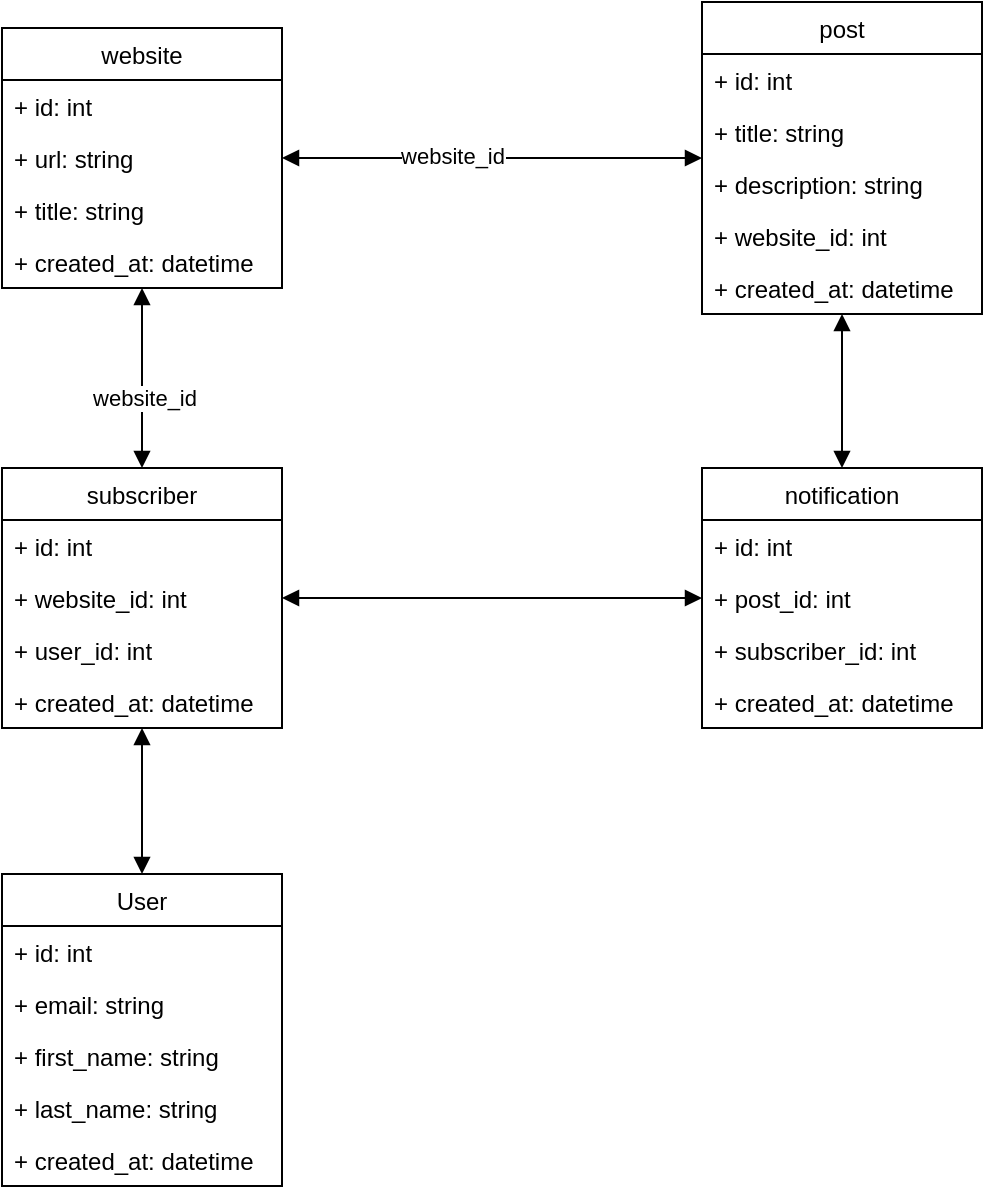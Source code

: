 <mxfile version="20.2.3" type="device"><diagram id="9Jolle7zsJ_77y89-e4t" name="Page-1"><mxGraphModel dx="2062" dy="1217" grid="1" gridSize="10" guides="1" tooltips="1" connect="1" arrows="1" fold="1" page="1" pageScale="1" pageWidth="827" pageHeight="1169" math="0" shadow="0"><root><mxCell id="0"/><mxCell id="1" parent="0"/><mxCell id="-_HY_XK2ZcNqljR3L-3T-1" value="website" style="swimlane;fontStyle=0;childLayout=stackLayout;horizontal=1;startSize=26;fillColor=none;horizontalStack=0;resizeParent=1;resizeParentMax=0;resizeLast=0;collapsible=1;marginBottom=0;" vertex="1" parent="1"><mxGeometry x="100" y="437" width="140" height="130" as="geometry"/></mxCell><mxCell id="-_HY_XK2ZcNqljR3L-3T-2" value="+ id: int" style="text;strokeColor=none;fillColor=none;align=left;verticalAlign=top;spacingLeft=4;spacingRight=4;overflow=hidden;rotatable=0;points=[[0,0.5],[1,0.5]];portConstraint=eastwest;" vertex="1" parent="-_HY_XK2ZcNqljR3L-3T-1"><mxGeometry y="26" width="140" height="26" as="geometry"/></mxCell><mxCell id="-_HY_XK2ZcNqljR3L-3T-3" value="+ url: string" style="text;strokeColor=none;fillColor=none;align=left;verticalAlign=top;spacingLeft=4;spacingRight=4;overflow=hidden;rotatable=0;points=[[0,0.5],[1,0.5]];portConstraint=eastwest;" vertex="1" parent="-_HY_XK2ZcNqljR3L-3T-1"><mxGeometry y="52" width="140" height="26" as="geometry"/></mxCell><mxCell id="-_HY_XK2ZcNqljR3L-3T-4" value="+ title: string" style="text;strokeColor=none;fillColor=none;align=left;verticalAlign=top;spacingLeft=4;spacingRight=4;overflow=hidden;rotatable=0;points=[[0,0.5],[1,0.5]];portConstraint=eastwest;" vertex="1" parent="-_HY_XK2ZcNqljR3L-3T-1"><mxGeometry y="78" width="140" height="26" as="geometry"/></mxCell><mxCell id="-_HY_XK2ZcNqljR3L-3T-41" value="+ created_at: datetime" style="text;strokeColor=none;fillColor=none;align=left;verticalAlign=top;spacingLeft=4;spacingRight=4;overflow=hidden;rotatable=0;points=[[0,0.5],[1,0.5]];portConstraint=eastwest;" vertex="1" parent="-_HY_XK2ZcNqljR3L-3T-1"><mxGeometry y="104" width="140" height="26" as="geometry"/></mxCell><mxCell id="-_HY_XK2ZcNqljR3L-3T-5" value="post" style="swimlane;fontStyle=0;childLayout=stackLayout;horizontal=1;startSize=26;fillColor=none;horizontalStack=0;resizeParent=1;resizeParentMax=0;resizeLast=0;collapsible=1;marginBottom=0;" vertex="1" parent="1"><mxGeometry x="450" y="424" width="140" height="156" as="geometry"/></mxCell><mxCell id="-_HY_XK2ZcNqljR3L-3T-6" value="+ id: int" style="text;strokeColor=none;fillColor=none;align=left;verticalAlign=top;spacingLeft=4;spacingRight=4;overflow=hidden;rotatable=0;points=[[0,0.5],[1,0.5]];portConstraint=eastwest;" vertex="1" parent="-_HY_XK2ZcNqljR3L-3T-5"><mxGeometry y="26" width="140" height="26" as="geometry"/></mxCell><mxCell id="-_HY_XK2ZcNqljR3L-3T-7" value="+ title: string" style="text;strokeColor=none;fillColor=none;align=left;verticalAlign=top;spacingLeft=4;spacingRight=4;overflow=hidden;rotatable=0;points=[[0,0.5],[1,0.5]];portConstraint=eastwest;" vertex="1" parent="-_HY_XK2ZcNqljR3L-3T-5"><mxGeometry y="52" width="140" height="26" as="geometry"/></mxCell><mxCell id="-_HY_XK2ZcNqljR3L-3T-8" value="+ description: string" style="text;strokeColor=none;fillColor=none;align=left;verticalAlign=top;spacingLeft=4;spacingRight=4;overflow=hidden;rotatable=0;points=[[0,0.5],[1,0.5]];portConstraint=eastwest;" vertex="1" parent="-_HY_XK2ZcNqljR3L-3T-5"><mxGeometry y="78" width="140" height="26" as="geometry"/></mxCell><mxCell id="-_HY_XK2ZcNqljR3L-3T-13" value="+ website_id: int" style="text;strokeColor=none;fillColor=none;align=left;verticalAlign=top;spacingLeft=4;spacingRight=4;overflow=hidden;rotatable=0;points=[[0,0.5],[1,0.5]];portConstraint=eastwest;" vertex="1" parent="-_HY_XK2ZcNqljR3L-3T-5"><mxGeometry y="104" width="140" height="26" as="geometry"/></mxCell><mxCell id="-_HY_XK2ZcNqljR3L-3T-40" value="+ created_at: datetime" style="text;strokeColor=none;fillColor=none;align=left;verticalAlign=top;spacingLeft=4;spacingRight=4;overflow=hidden;rotatable=0;points=[[0,0.5],[1,0.5]];portConstraint=eastwest;" vertex="1" parent="-_HY_XK2ZcNqljR3L-3T-5"><mxGeometry y="130" width="140" height="26" as="geometry"/></mxCell><mxCell id="-_HY_XK2ZcNqljR3L-3T-15" value="subscriber" style="swimlane;fontStyle=0;childLayout=stackLayout;horizontal=1;startSize=26;fillColor=none;horizontalStack=0;resizeParent=1;resizeParentMax=0;resizeLast=0;collapsible=1;marginBottom=0;" vertex="1" parent="1"><mxGeometry x="100" y="657" width="140" height="130" as="geometry"/></mxCell><mxCell id="-_HY_XK2ZcNqljR3L-3T-16" value="+ id: int" style="text;strokeColor=none;fillColor=none;align=left;verticalAlign=top;spacingLeft=4;spacingRight=4;overflow=hidden;rotatable=0;points=[[0,0.5],[1,0.5]];portConstraint=eastwest;" vertex="1" parent="-_HY_XK2ZcNqljR3L-3T-15"><mxGeometry y="26" width="140" height="26" as="geometry"/></mxCell><mxCell id="-_HY_XK2ZcNqljR3L-3T-17" value="+ website_id: int" style="text;strokeColor=none;fillColor=none;align=left;verticalAlign=top;spacingLeft=4;spacingRight=4;overflow=hidden;rotatable=0;points=[[0,0.5],[1,0.5]];portConstraint=eastwest;" vertex="1" parent="-_HY_XK2ZcNqljR3L-3T-15"><mxGeometry y="52" width="140" height="26" as="geometry"/></mxCell><mxCell id="-_HY_XK2ZcNqljR3L-3T-18" value="+ user_id: int" style="text;strokeColor=none;fillColor=none;align=left;verticalAlign=top;spacingLeft=4;spacingRight=4;overflow=hidden;rotatable=0;points=[[0,0.5],[1,0.5]];portConstraint=eastwest;" vertex="1" parent="-_HY_XK2ZcNqljR3L-3T-15"><mxGeometry y="78" width="140" height="26" as="geometry"/></mxCell><mxCell id="-_HY_XK2ZcNqljR3L-3T-42" value="+ created_at: datetime" style="text;strokeColor=none;fillColor=none;align=left;verticalAlign=top;spacingLeft=4;spacingRight=4;overflow=hidden;rotatable=0;points=[[0,0.5],[1,0.5]];portConstraint=eastwest;" vertex="1" parent="-_HY_XK2ZcNqljR3L-3T-15"><mxGeometry y="104" width="140" height="26" as="geometry"/></mxCell><mxCell id="-_HY_XK2ZcNqljR3L-3T-22" value="" style="endArrow=block;startArrow=block;endFill=1;startFill=1;html=1;rounded=0;" edge="1" parent="1" source="-_HY_XK2ZcNqljR3L-3T-1" target="-_HY_XK2ZcNqljR3L-3T-5"><mxGeometry width="160" relative="1" as="geometry"><mxPoint x="410" y="700" as="sourcePoint"/><mxPoint x="570" y="700" as="targetPoint"/></mxGeometry></mxCell><mxCell id="-_HY_XK2ZcNqljR3L-3T-23" value="website_id" style="edgeLabel;html=1;align=center;verticalAlign=middle;resizable=0;points=[];" vertex="1" connectable="0" parent="-_HY_XK2ZcNqljR3L-3T-22"><mxGeometry x="-0.191" y="1" relative="1" as="geometry"><mxPoint as="offset"/></mxGeometry></mxCell><mxCell id="-_HY_XK2ZcNqljR3L-3T-24" value="" style="endArrow=block;startArrow=block;endFill=1;startFill=1;html=1;rounded=0;" edge="1" parent="1" source="-_HY_XK2ZcNqljR3L-3T-1" target="-_HY_XK2ZcNqljR3L-3T-15"><mxGeometry width="160" relative="1" as="geometry"><mxPoint x="230" y="830" as="sourcePoint"/><mxPoint x="390" y="830" as="targetPoint"/></mxGeometry></mxCell><mxCell id="-_HY_XK2ZcNqljR3L-3T-25" value="website_id" style="edgeLabel;html=1;align=center;verticalAlign=middle;resizable=0;points=[];" vertex="1" connectable="0" parent="-_HY_XK2ZcNqljR3L-3T-24"><mxGeometry x="0.226" y="1" relative="1" as="geometry"><mxPoint as="offset"/></mxGeometry></mxCell><mxCell id="-_HY_XK2ZcNqljR3L-3T-26" value="User" style="swimlane;fontStyle=0;childLayout=stackLayout;horizontal=1;startSize=26;fillColor=none;horizontalStack=0;resizeParent=1;resizeParentMax=0;resizeLast=0;collapsible=1;marginBottom=0;" vertex="1" parent="1"><mxGeometry x="100" y="860" width="140" height="156" as="geometry"/></mxCell><mxCell id="-_HY_XK2ZcNqljR3L-3T-27" value="+ id: int" style="text;strokeColor=none;fillColor=none;align=left;verticalAlign=top;spacingLeft=4;spacingRight=4;overflow=hidden;rotatable=0;points=[[0,0.5],[1,0.5]];portConstraint=eastwest;" vertex="1" parent="-_HY_XK2ZcNqljR3L-3T-26"><mxGeometry y="26" width="140" height="26" as="geometry"/></mxCell><mxCell id="-_HY_XK2ZcNqljR3L-3T-28" value="+ email: string" style="text;strokeColor=none;fillColor=none;align=left;verticalAlign=top;spacingLeft=4;spacingRight=4;overflow=hidden;rotatable=0;points=[[0,0.5],[1,0.5]];portConstraint=eastwest;" vertex="1" parent="-_HY_XK2ZcNqljR3L-3T-26"><mxGeometry y="52" width="140" height="26" as="geometry"/></mxCell><mxCell id="-_HY_XK2ZcNqljR3L-3T-29" value="+ first_name: string" style="text;strokeColor=none;fillColor=none;align=left;verticalAlign=top;spacingLeft=4;spacingRight=4;overflow=hidden;rotatable=0;points=[[0,0.5],[1,0.5]];portConstraint=eastwest;" vertex="1" parent="-_HY_XK2ZcNqljR3L-3T-26"><mxGeometry y="78" width="140" height="26" as="geometry"/></mxCell><mxCell id="-_HY_XK2ZcNqljR3L-3T-31" value="+ last_name: string" style="text;strokeColor=none;fillColor=none;align=left;verticalAlign=top;spacingLeft=4;spacingRight=4;overflow=hidden;rotatable=0;points=[[0,0.5],[1,0.5]];portConstraint=eastwest;" vertex="1" parent="-_HY_XK2ZcNqljR3L-3T-26"><mxGeometry y="104" width="140" height="26" as="geometry"/></mxCell><mxCell id="-_HY_XK2ZcNqljR3L-3T-43" value="+ created_at: datetime" style="text;strokeColor=none;fillColor=none;align=left;verticalAlign=top;spacingLeft=4;spacingRight=4;overflow=hidden;rotatable=0;points=[[0,0.5],[1,0.5]];portConstraint=eastwest;" vertex="1" parent="-_HY_XK2ZcNqljR3L-3T-26"><mxGeometry y="130" width="140" height="26" as="geometry"/></mxCell><mxCell id="-_HY_XK2ZcNqljR3L-3T-30" value="" style="endArrow=block;startArrow=block;endFill=1;startFill=1;html=1;rounded=0;" edge="1" parent="1" source="-_HY_XK2ZcNqljR3L-3T-15" target="-_HY_XK2ZcNqljR3L-3T-26"><mxGeometry width="160" relative="1" as="geometry"><mxPoint x="210" y="880" as="sourcePoint"/><mxPoint x="370" y="880" as="targetPoint"/></mxGeometry></mxCell><mxCell id="-_HY_XK2ZcNqljR3L-3T-32" value="notification" style="swimlane;fontStyle=0;childLayout=stackLayout;horizontal=1;startSize=26;fillColor=none;horizontalStack=0;resizeParent=1;resizeParentMax=0;resizeLast=0;collapsible=1;marginBottom=0;" vertex="1" parent="1"><mxGeometry x="450" y="657" width="140" height="130" as="geometry"/></mxCell><mxCell id="-_HY_XK2ZcNqljR3L-3T-38" value="+ id: int" style="text;strokeColor=none;fillColor=none;align=left;verticalAlign=top;spacingLeft=4;spacingRight=4;overflow=hidden;rotatable=0;points=[[0,0.5],[1,0.5]];portConstraint=eastwest;" vertex="1" parent="-_HY_XK2ZcNqljR3L-3T-32"><mxGeometry y="26" width="140" height="26" as="geometry"/></mxCell><mxCell id="-_HY_XK2ZcNqljR3L-3T-33" value="+ post_id: int" style="text;strokeColor=none;fillColor=none;align=left;verticalAlign=top;spacingLeft=4;spacingRight=4;overflow=hidden;rotatable=0;points=[[0,0.5],[1,0.5]];portConstraint=eastwest;" vertex="1" parent="-_HY_XK2ZcNqljR3L-3T-32"><mxGeometry y="52" width="140" height="26" as="geometry"/></mxCell><mxCell id="-_HY_XK2ZcNqljR3L-3T-34" value="+ subscriber_id: int" style="text;strokeColor=none;fillColor=none;align=left;verticalAlign=top;spacingLeft=4;spacingRight=4;overflow=hidden;rotatable=0;points=[[0,0.5],[1,0.5]];portConstraint=eastwest;" vertex="1" parent="-_HY_XK2ZcNqljR3L-3T-32"><mxGeometry y="78" width="140" height="26" as="geometry"/></mxCell><mxCell id="-_HY_XK2ZcNqljR3L-3T-39" value="+ created_at: datetime" style="text;strokeColor=none;fillColor=none;align=left;verticalAlign=top;spacingLeft=4;spacingRight=4;overflow=hidden;rotatable=0;points=[[0,0.5],[1,0.5]];portConstraint=eastwest;" vertex="1" parent="-_HY_XK2ZcNqljR3L-3T-32"><mxGeometry y="104" width="140" height="26" as="geometry"/></mxCell><mxCell id="-_HY_XK2ZcNqljR3L-3T-36" value="" style="endArrow=block;startArrow=block;endFill=1;startFill=1;html=1;rounded=0;" edge="1" parent="1" source="-_HY_XK2ZcNqljR3L-3T-15" target="-_HY_XK2ZcNqljR3L-3T-32"><mxGeometry width="160" relative="1" as="geometry"><mxPoint x="350" y="860" as="sourcePoint"/><mxPoint x="510" y="860" as="targetPoint"/></mxGeometry></mxCell><mxCell id="-_HY_XK2ZcNqljR3L-3T-37" value="" style="endArrow=block;startArrow=block;endFill=1;startFill=1;html=1;rounded=0;" edge="1" parent="1" source="-_HY_XK2ZcNqljR3L-3T-5" target="-_HY_XK2ZcNqljR3L-3T-32"><mxGeometry width="160" relative="1" as="geometry"><mxPoint x="450" y="880" as="sourcePoint"/><mxPoint x="610" y="880" as="targetPoint"/></mxGeometry></mxCell></root></mxGraphModel></diagram></mxfile>